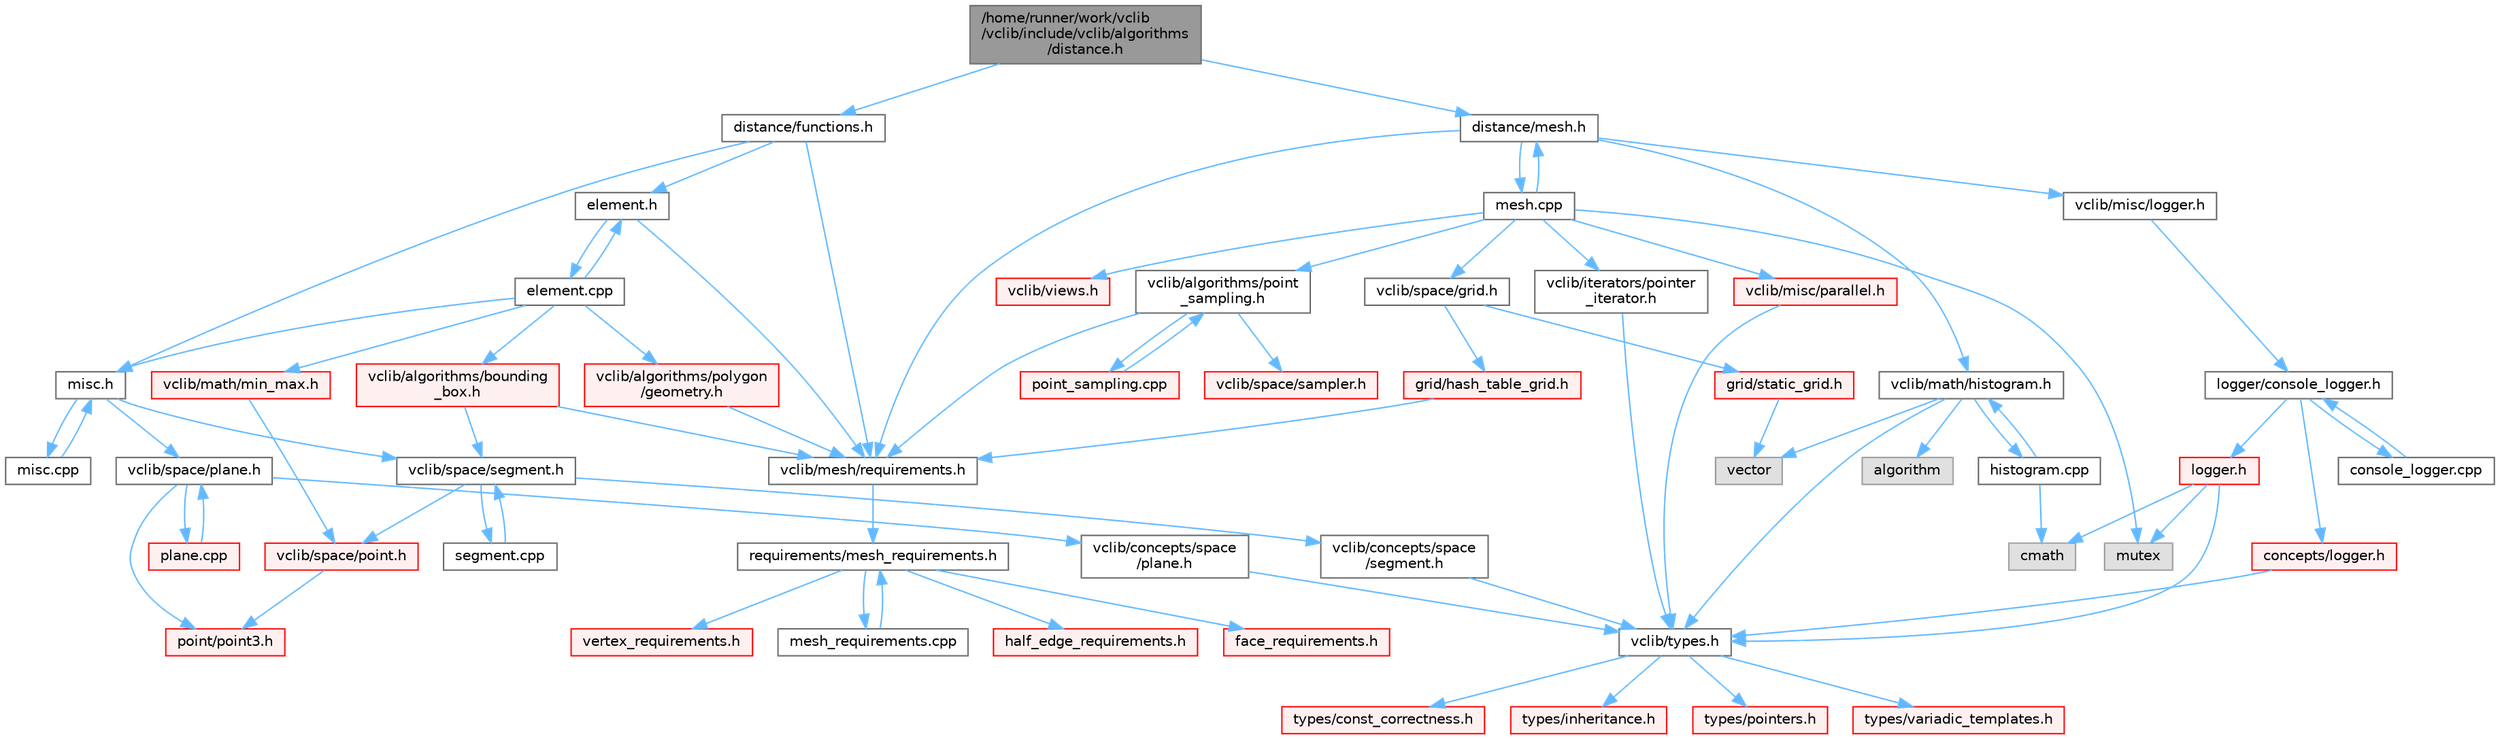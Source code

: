 digraph "/home/runner/work/vclib/vclib/include/vclib/algorithms/distance.h"
{
 // LATEX_PDF_SIZE
  bgcolor="transparent";
  edge [fontname=Helvetica,fontsize=10,labelfontname=Helvetica,labelfontsize=10];
  node [fontname=Helvetica,fontsize=10,shape=box,height=0.2,width=0.4];
  Node1 [label="/home/runner/work/vclib\l/vclib/include/vclib/algorithms\l/distance.h",height=0.2,width=0.4,color="gray40", fillcolor="grey60", style="filled", fontcolor="black",tooltip=" "];
  Node1 -> Node2 [color="steelblue1",style="solid"];
  Node2 [label="distance/functions.h",height=0.2,width=0.4,color="grey40", fillcolor="white", style="filled",URL="$distance_2functions_8h.html",tooltip=" "];
  Node2 -> Node3 [color="steelblue1",style="solid"];
  Node3 [label="element.h",height=0.2,width=0.4,color="grey40", fillcolor="white", style="filled",URL="$algorithms_2distance_2element_8h.html",tooltip=" "];
  Node3 -> Node4 [color="steelblue1",style="solid"];
  Node4 [label="vclib/mesh/requirements.h",height=0.2,width=0.4,color="grey40", fillcolor="white", style="filled",URL="$requirements_8h.html",tooltip=" "];
  Node4 -> Node5 [color="steelblue1",style="solid"];
  Node5 [label="requirements/mesh_requirements.h",height=0.2,width=0.4,color="grey40", fillcolor="white", style="filled",URL="$mesh__requirements_8h.html",tooltip=" "];
  Node5 -> Node6 [color="steelblue1",style="solid"];
  Node6 [label="half_edge_requirements.h",height=0.2,width=0.4,color="red", fillcolor="#FFF0F0", style="filled",URL="$half__edge__requirements_8h.html",tooltip=" "];
  Node5 -> Node155 [color="steelblue1",style="solid"];
  Node155 [label="face_requirements.h",height=0.2,width=0.4,color="red", fillcolor="#FFF0F0", style="filled",URL="$face__requirements_8h.html",tooltip=" "];
  Node5 -> Node74 [color="steelblue1",style="solid"];
  Node74 [label="vertex_requirements.h",height=0.2,width=0.4,color="red", fillcolor="#FFF0F0", style="filled",URL="$vertex__requirements_8h.html",tooltip=" "];
  Node5 -> Node180 [color="steelblue1",style="solid"];
  Node180 [label="mesh_requirements.cpp",height=0.2,width=0.4,color="grey40", fillcolor="white", style="filled",URL="$mesh__requirements_8cpp.html",tooltip=" "];
  Node180 -> Node5 [color="steelblue1",style="solid"];
  Node3 -> Node181 [color="steelblue1",style="solid"];
  Node181 [label="element.cpp",height=0.2,width=0.4,color="grey40", fillcolor="white", style="filled",URL="$algorithms_2distance_2element_8cpp.html",tooltip=" "];
  Node181 -> Node3 [color="steelblue1",style="solid"];
  Node181 -> Node182 [color="steelblue1",style="solid"];
  Node182 [label="misc.h",height=0.2,width=0.4,color="grey40", fillcolor="white", style="filled",URL="$distance_2misc_8h.html",tooltip=" "];
  Node182 -> Node183 [color="steelblue1",style="solid"];
  Node183 [label="vclib/space/plane.h",height=0.2,width=0.4,color="grey40", fillcolor="white", style="filled",URL="$space_2plane_8h.html",tooltip=" "];
  Node183 -> Node184 [color="steelblue1",style="solid"];
  Node184 [label="vclib/concepts/space\l/plane.h",height=0.2,width=0.4,color="grey40", fillcolor="white", style="filled",URL="$concepts_2space_2plane_8h.html",tooltip=" "];
  Node184 -> Node12 [color="steelblue1",style="solid"];
  Node12 [label="vclib/types.h",height=0.2,width=0.4,color="grey40", fillcolor="white", style="filled",URL="$types_8h.html",tooltip=" "];
  Node12 -> Node13 [color="steelblue1",style="solid"];
  Node13 [label="types/const_correctness.h",height=0.2,width=0.4,color="red", fillcolor="#FFF0F0", style="filled",URL="$types_2const__correctness_8h.html",tooltip=" "];
  Node12 -> Node15 [color="steelblue1",style="solid"];
  Node15 [label="types/inheritance.h",height=0.2,width=0.4,color="red", fillcolor="#FFF0F0", style="filled",URL="$inheritance_8h.html",tooltip=" "];
  Node12 -> Node16 [color="steelblue1",style="solid"];
  Node16 [label="types/pointers.h",height=0.2,width=0.4,color="red", fillcolor="#FFF0F0", style="filled",URL="$types_2pointers_8h.html",tooltip=" "];
  Node12 -> Node17 [color="steelblue1",style="solid"];
  Node17 [label="types/variadic_templates.h",height=0.2,width=0.4,color="red", fillcolor="#FFF0F0", style="filled",URL="$variadic__templates_8h.html",tooltip=" "];
  Node183 -> Node47 [color="steelblue1",style="solid"];
  Node47 [label="point/point3.h",height=0.2,width=0.4,color="red", fillcolor="#FFF0F0", style="filled",URL="$point3_8h.html",tooltip=" "];
  Node183 -> Node185 [color="steelblue1",style="solid"];
  Node185 [label="plane.cpp",height=0.2,width=0.4,color="red", fillcolor="#FFF0F0", style="filled",URL="$plane_8cpp.html",tooltip=" "];
  Node185 -> Node183 [color="steelblue1",style="solid"];
  Node182 -> Node187 [color="steelblue1",style="solid"];
  Node187 [label="vclib/space/segment.h",height=0.2,width=0.4,color="grey40", fillcolor="white", style="filled",URL="$space_2segment_8h.html",tooltip=" "];
  Node187 -> Node188 [color="steelblue1",style="solid"];
  Node188 [label="vclib/concepts/space\l/segment.h",height=0.2,width=0.4,color="grey40", fillcolor="white", style="filled",URL="$concepts_2space_2segment_8h.html",tooltip=" "];
  Node188 -> Node12 [color="steelblue1",style="solid"];
  Node187 -> Node45 [color="steelblue1",style="solid"];
  Node45 [label="vclib/space/point.h",height=0.2,width=0.4,color="red", fillcolor="#FFF0F0", style="filled",URL="$space_2point_8h.html",tooltip=" "];
  Node45 -> Node47 [color="steelblue1",style="solid"];
  Node187 -> Node189 [color="steelblue1",style="solid"];
  Node189 [label="segment.cpp",height=0.2,width=0.4,color="grey40", fillcolor="white", style="filled",URL="$segment_8cpp.html",tooltip=" "];
  Node189 -> Node187 [color="steelblue1",style="solid"];
  Node182 -> Node190 [color="steelblue1",style="solid"];
  Node190 [label="misc.cpp",height=0.2,width=0.4,color="grey40", fillcolor="white", style="filled",URL="$distance_2misc_8cpp.html",tooltip=" "];
  Node190 -> Node182 [color="steelblue1",style="solid"];
  Node181 -> Node191 [color="steelblue1",style="solid"];
  Node191 [label="vclib/algorithms/bounding\l_box.h",height=0.2,width=0.4,color="red", fillcolor="#FFF0F0", style="filled",URL="$algorithms_2bounding__box_8h.html",tooltip=" "];
  Node191 -> Node4 [color="steelblue1",style="solid"];
  Node191 -> Node187 [color="steelblue1",style="solid"];
  Node181 -> Node202 [color="steelblue1",style="solid"];
  Node202 [label="vclib/algorithms/polygon\l/geometry.h",height=0.2,width=0.4,color="red", fillcolor="#FFF0F0", style="filled",URL="$geometry_8h.html",tooltip=" "];
  Node202 -> Node4 [color="steelblue1",style="solid"];
  Node181 -> Node198 [color="steelblue1",style="solid"];
  Node198 [label="vclib/math/min_max.h",height=0.2,width=0.4,color="red", fillcolor="#FFF0F0", style="filled",URL="$min__max_8h.html",tooltip=" "];
  Node198 -> Node45 [color="steelblue1",style="solid"];
  Node2 -> Node182 [color="steelblue1",style="solid"];
  Node2 -> Node4 [color="steelblue1",style="solid"];
  Node1 -> Node235 [color="steelblue1",style="solid"];
  Node235 [label="distance/mesh.h",height=0.2,width=0.4,color="grey40", fillcolor="white", style="filled",URL="$algorithms_2distance_2mesh_8h.html",tooltip=" "];
  Node235 -> Node236 [color="steelblue1",style="solid"];
  Node236 [label="vclib/math/histogram.h",height=0.2,width=0.4,color="grey40", fillcolor="white", style="filled",URL="$histogram_8h.html",tooltip=" "];
  Node236 -> Node94 [color="steelblue1",style="solid"];
  Node94 [label="algorithm",height=0.2,width=0.4,color="grey60", fillcolor="#E0E0E0", style="filled",tooltip=" "];
  Node236 -> Node10 [color="steelblue1",style="solid"];
  Node10 [label="vector",height=0.2,width=0.4,color="grey60", fillcolor="#E0E0E0", style="filled",tooltip=" "];
  Node236 -> Node12 [color="steelblue1",style="solid"];
  Node236 -> Node237 [color="steelblue1",style="solid"];
  Node237 [label="histogram.cpp",height=0.2,width=0.4,color="grey40", fillcolor="white", style="filled",URL="$histogram_8cpp.html",tooltip=" "];
  Node237 -> Node236 [color="steelblue1",style="solid"];
  Node237 -> Node38 [color="steelblue1",style="solid"];
  Node38 [label="cmath",height=0.2,width=0.4,color="grey60", fillcolor="#E0E0E0", style="filled",tooltip=" "];
  Node235 -> Node4 [color="steelblue1",style="solid"];
  Node235 -> Node238 [color="steelblue1",style="solid"];
  Node238 [label="vclib/misc/logger.h",height=0.2,width=0.4,color="grey40", fillcolor="white", style="filled",URL="$misc_2logger_8h.html",tooltip=" "];
  Node238 -> Node239 [color="steelblue1",style="solid"];
  Node239 [label="logger/console_logger.h",height=0.2,width=0.4,color="grey40", fillcolor="white", style="filled",URL="$console__logger_8h.html",tooltip=" "];
  Node239 -> Node240 [color="steelblue1",style="solid"];
  Node240 [label="logger.h",height=0.2,width=0.4,color="red", fillcolor="#FFF0F0", style="filled",URL="$misc_2logger_2logger_8h.html",tooltip=" "];
  Node240 -> Node38 [color="steelblue1",style="solid"];
  Node240 -> Node242 [color="steelblue1",style="solid"];
  Node242 [label="mutex",height=0.2,width=0.4,color="grey60", fillcolor="#E0E0E0", style="filled",tooltip=" "];
  Node240 -> Node12 [color="steelblue1",style="solid"];
  Node239 -> Node222 [color="steelblue1",style="solid"];
  Node222 [label="concepts/logger.h",height=0.2,width=0.4,color="red", fillcolor="#FFF0F0", style="filled",URL="$concepts_2logger_8h.html",tooltip=" "];
  Node222 -> Node12 [color="steelblue1",style="solid"];
  Node239 -> Node251 [color="steelblue1",style="solid"];
  Node251 [label="console_logger.cpp",height=0.2,width=0.4,color="grey40", fillcolor="white", style="filled",URL="$console__logger_8cpp.html",tooltip=" "];
  Node251 -> Node239 [color="steelblue1",style="solid"];
  Node235 -> Node252 [color="steelblue1",style="solid"];
  Node252 [label="mesh.cpp",height=0.2,width=0.4,color="grey40", fillcolor="white", style="filled",URL="$algorithms_2distance_2mesh_8cpp.html",tooltip=" "];
  Node252 -> Node235 [color="steelblue1",style="solid"];
  Node252 -> Node253 [color="steelblue1",style="solid"];
  Node253 [label="vclib/algorithms/point\l_sampling.h",height=0.2,width=0.4,color="grey40", fillcolor="white", style="filled",URL="$point__sampling_8h.html",tooltip=" "];
  Node253 -> Node4 [color="steelblue1",style="solid"];
  Node253 -> Node254 [color="steelblue1",style="solid"];
  Node254 [label="vclib/space/sampler.h",height=0.2,width=0.4,color="red", fillcolor="#FFF0F0", style="filled",URL="$space_2sampler_8h.html",tooltip=" "];
  Node253 -> Node273 [color="steelblue1",style="solid"];
  Node273 [label="point_sampling.cpp",height=0.2,width=0.4,color="red", fillcolor="#FFF0F0", style="filled",URL="$point__sampling_8cpp.html",tooltip=" "];
  Node273 -> Node253 [color="steelblue1",style="solid"];
  Node252 -> Node290 [color="steelblue1",style="solid"];
  Node290 [label="vclib/space/grid.h",height=0.2,width=0.4,color="grey40", fillcolor="white", style="filled",URL="$grid_8h.html",tooltip=" "];
  Node290 -> Node291 [color="steelblue1",style="solid"];
  Node291 [label="grid/hash_table_grid.h",height=0.2,width=0.4,color="red", fillcolor="#FFF0F0", style="filled",URL="$hash__table__grid_8h.html",tooltip=" "];
  Node291 -> Node4 [color="steelblue1",style="solid"];
  Node290 -> Node306 [color="steelblue1",style="solid"];
  Node306 [label="grid/static_grid.h",height=0.2,width=0.4,color="red", fillcolor="#FFF0F0", style="filled",URL="$static__grid_8h.html",tooltip=" "];
  Node306 -> Node10 [color="steelblue1",style="solid"];
  Node252 -> Node311 [color="steelblue1",style="solid"];
  Node311 [label="vclib/misc/parallel.h",height=0.2,width=0.4,color="red", fillcolor="#FFF0F0", style="filled",URL="$parallel_8h.html",tooltip=" "];
  Node311 -> Node12 [color="steelblue1",style="solid"];
  Node252 -> Node314 [color="steelblue1",style="solid"];
  Node314 [label="vclib/views.h",height=0.2,width=0.4,color="red", fillcolor="#FFF0F0", style="filled",URL="$views_8h.html",tooltip=" "];
  Node252 -> Node242 [color="steelblue1",style="solid"];
  Node252 -> Node316 [color="steelblue1",style="solid"];
  Node316 [label="vclib/iterators/pointer\l_iterator.h",height=0.2,width=0.4,color="grey40", fillcolor="white", style="filled",URL="$pointer__iterator_8h.html",tooltip=" "];
  Node316 -> Node12 [color="steelblue1",style="solid"];
}
